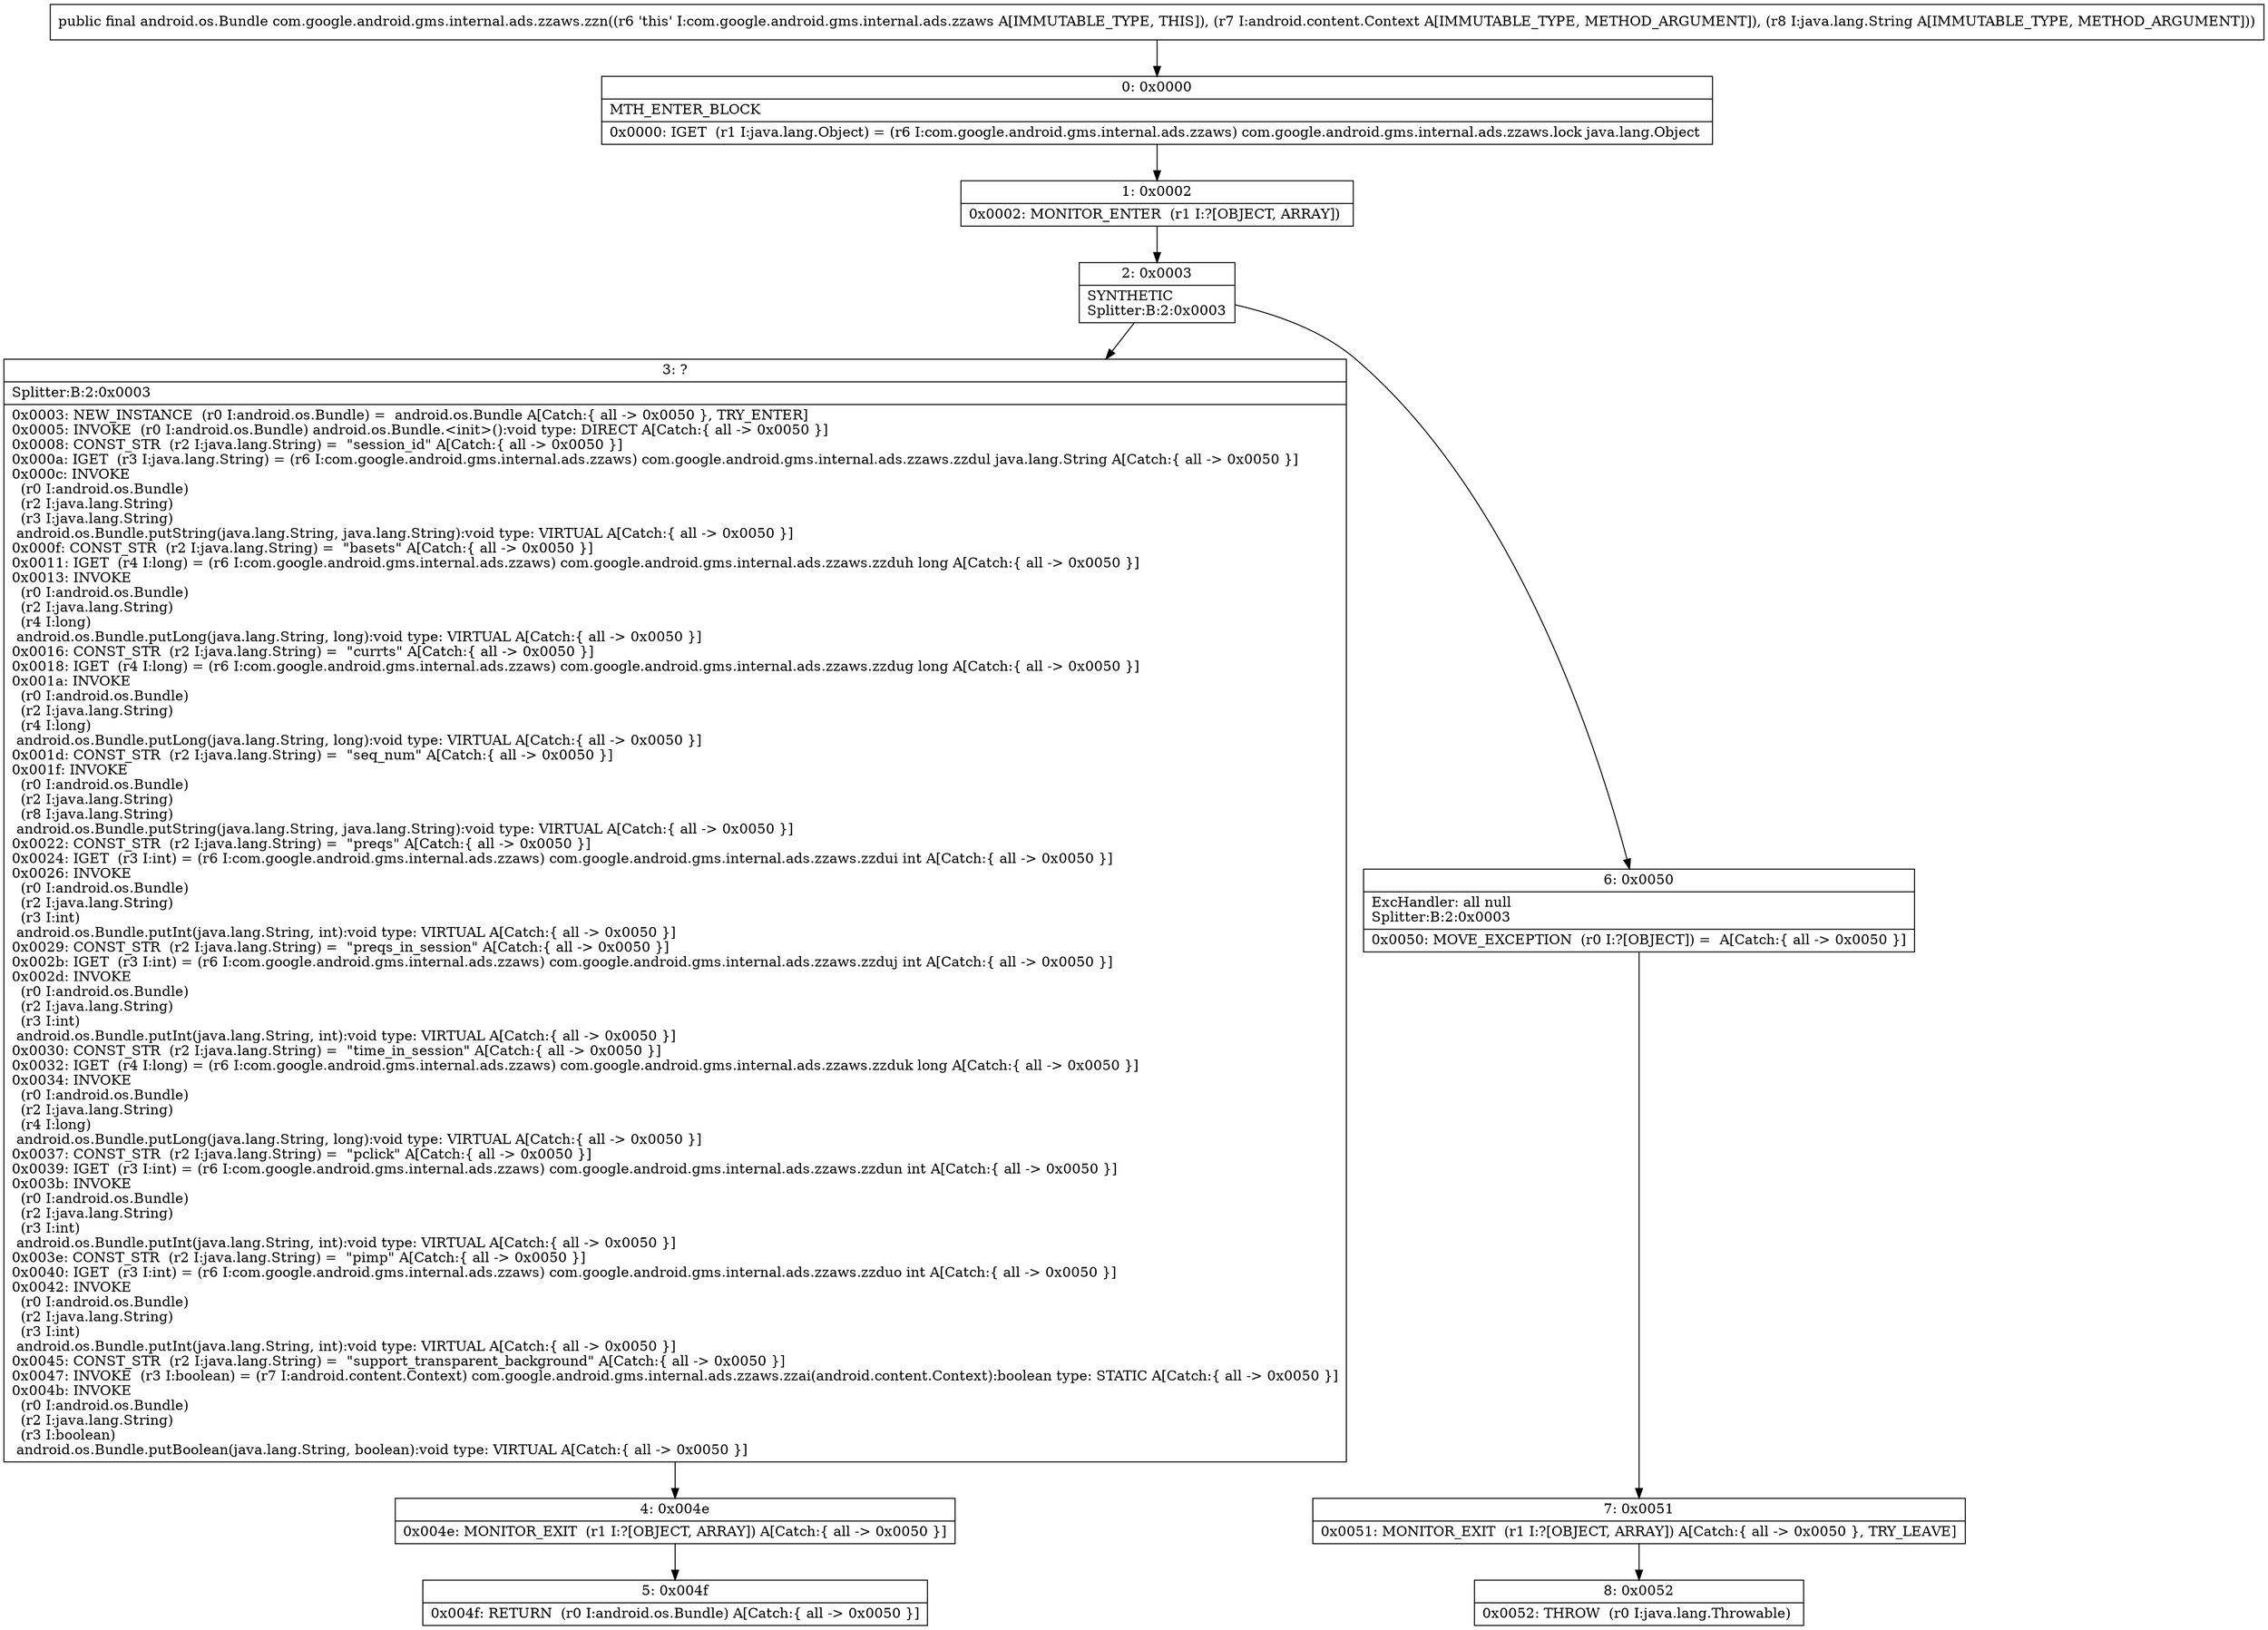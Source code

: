 digraph "CFG forcom.google.android.gms.internal.ads.zzaws.zzn(Landroid\/content\/Context;Ljava\/lang\/String;)Landroid\/os\/Bundle;" {
Node_0 [shape=record,label="{0\:\ 0x0000|MTH_ENTER_BLOCK\l|0x0000: IGET  (r1 I:java.lang.Object) = (r6 I:com.google.android.gms.internal.ads.zzaws) com.google.android.gms.internal.ads.zzaws.lock java.lang.Object \l}"];
Node_1 [shape=record,label="{1\:\ 0x0002|0x0002: MONITOR_ENTER  (r1 I:?[OBJECT, ARRAY]) \l}"];
Node_2 [shape=record,label="{2\:\ 0x0003|SYNTHETIC\lSplitter:B:2:0x0003\l}"];
Node_3 [shape=record,label="{3\:\ ?|Splitter:B:2:0x0003\l|0x0003: NEW_INSTANCE  (r0 I:android.os.Bundle) =  android.os.Bundle A[Catch:\{ all \-\> 0x0050 \}, TRY_ENTER]\l0x0005: INVOKE  (r0 I:android.os.Bundle) android.os.Bundle.\<init\>():void type: DIRECT A[Catch:\{ all \-\> 0x0050 \}]\l0x0008: CONST_STR  (r2 I:java.lang.String) =  \"session_id\" A[Catch:\{ all \-\> 0x0050 \}]\l0x000a: IGET  (r3 I:java.lang.String) = (r6 I:com.google.android.gms.internal.ads.zzaws) com.google.android.gms.internal.ads.zzaws.zzdul java.lang.String A[Catch:\{ all \-\> 0x0050 \}]\l0x000c: INVOKE  \l  (r0 I:android.os.Bundle)\l  (r2 I:java.lang.String)\l  (r3 I:java.lang.String)\l android.os.Bundle.putString(java.lang.String, java.lang.String):void type: VIRTUAL A[Catch:\{ all \-\> 0x0050 \}]\l0x000f: CONST_STR  (r2 I:java.lang.String) =  \"basets\" A[Catch:\{ all \-\> 0x0050 \}]\l0x0011: IGET  (r4 I:long) = (r6 I:com.google.android.gms.internal.ads.zzaws) com.google.android.gms.internal.ads.zzaws.zzduh long A[Catch:\{ all \-\> 0x0050 \}]\l0x0013: INVOKE  \l  (r0 I:android.os.Bundle)\l  (r2 I:java.lang.String)\l  (r4 I:long)\l android.os.Bundle.putLong(java.lang.String, long):void type: VIRTUAL A[Catch:\{ all \-\> 0x0050 \}]\l0x0016: CONST_STR  (r2 I:java.lang.String) =  \"currts\" A[Catch:\{ all \-\> 0x0050 \}]\l0x0018: IGET  (r4 I:long) = (r6 I:com.google.android.gms.internal.ads.zzaws) com.google.android.gms.internal.ads.zzaws.zzdug long A[Catch:\{ all \-\> 0x0050 \}]\l0x001a: INVOKE  \l  (r0 I:android.os.Bundle)\l  (r2 I:java.lang.String)\l  (r4 I:long)\l android.os.Bundle.putLong(java.lang.String, long):void type: VIRTUAL A[Catch:\{ all \-\> 0x0050 \}]\l0x001d: CONST_STR  (r2 I:java.lang.String) =  \"seq_num\" A[Catch:\{ all \-\> 0x0050 \}]\l0x001f: INVOKE  \l  (r0 I:android.os.Bundle)\l  (r2 I:java.lang.String)\l  (r8 I:java.lang.String)\l android.os.Bundle.putString(java.lang.String, java.lang.String):void type: VIRTUAL A[Catch:\{ all \-\> 0x0050 \}]\l0x0022: CONST_STR  (r2 I:java.lang.String) =  \"preqs\" A[Catch:\{ all \-\> 0x0050 \}]\l0x0024: IGET  (r3 I:int) = (r6 I:com.google.android.gms.internal.ads.zzaws) com.google.android.gms.internal.ads.zzaws.zzdui int A[Catch:\{ all \-\> 0x0050 \}]\l0x0026: INVOKE  \l  (r0 I:android.os.Bundle)\l  (r2 I:java.lang.String)\l  (r3 I:int)\l android.os.Bundle.putInt(java.lang.String, int):void type: VIRTUAL A[Catch:\{ all \-\> 0x0050 \}]\l0x0029: CONST_STR  (r2 I:java.lang.String) =  \"preqs_in_session\" A[Catch:\{ all \-\> 0x0050 \}]\l0x002b: IGET  (r3 I:int) = (r6 I:com.google.android.gms.internal.ads.zzaws) com.google.android.gms.internal.ads.zzaws.zzduj int A[Catch:\{ all \-\> 0x0050 \}]\l0x002d: INVOKE  \l  (r0 I:android.os.Bundle)\l  (r2 I:java.lang.String)\l  (r3 I:int)\l android.os.Bundle.putInt(java.lang.String, int):void type: VIRTUAL A[Catch:\{ all \-\> 0x0050 \}]\l0x0030: CONST_STR  (r2 I:java.lang.String) =  \"time_in_session\" A[Catch:\{ all \-\> 0x0050 \}]\l0x0032: IGET  (r4 I:long) = (r6 I:com.google.android.gms.internal.ads.zzaws) com.google.android.gms.internal.ads.zzaws.zzduk long A[Catch:\{ all \-\> 0x0050 \}]\l0x0034: INVOKE  \l  (r0 I:android.os.Bundle)\l  (r2 I:java.lang.String)\l  (r4 I:long)\l android.os.Bundle.putLong(java.lang.String, long):void type: VIRTUAL A[Catch:\{ all \-\> 0x0050 \}]\l0x0037: CONST_STR  (r2 I:java.lang.String) =  \"pclick\" A[Catch:\{ all \-\> 0x0050 \}]\l0x0039: IGET  (r3 I:int) = (r6 I:com.google.android.gms.internal.ads.zzaws) com.google.android.gms.internal.ads.zzaws.zzdun int A[Catch:\{ all \-\> 0x0050 \}]\l0x003b: INVOKE  \l  (r0 I:android.os.Bundle)\l  (r2 I:java.lang.String)\l  (r3 I:int)\l android.os.Bundle.putInt(java.lang.String, int):void type: VIRTUAL A[Catch:\{ all \-\> 0x0050 \}]\l0x003e: CONST_STR  (r2 I:java.lang.String) =  \"pimp\" A[Catch:\{ all \-\> 0x0050 \}]\l0x0040: IGET  (r3 I:int) = (r6 I:com.google.android.gms.internal.ads.zzaws) com.google.android.gms.internal.ads.zzaws.zzduo int A[Catch:\{ all \-\> 0x0050 \}]\l0x0042: INVOKE  \l  (r0 I:android.os.Bundle)\l  (r2 I:java.lang.String)\l  (r3 I:int)\l android.os.Bundle.putInt(java.lang.String, int):void type: VIRTUAL A[Catch:\{ all \-\> 0x0050 \}]\l0x0045: CONST_STR  (r2 I:java.lang.String) =  \"support_transparent_background\" A[Catch:\{ all \-\> 0x0050 \}]\l0x0047: INVOKE  (r3 I:boolean) = (r7 I:android.content.Context) com.google.android.gms.internal.ads.zzaws.zzai(android.content.Context):boolean type: STATIC A[Catch:\{ all \-\> 0x0050 \}]\l0x004b: INVOKE  \l  (r0 I:android.os.Bundle)\l  (r2 I:java.lang.String)\l  (r3 I:boolean)\l android.os.Bundle.putBoolean(java.lang.String, boolean):void type: VIRTUAL A[Catch:\{ all \-\> 0x0050 \}]\l}"];
Node_4 [shape=record,label="{4\:\ 0x004e|0x004e: MONITOR_EXIT  (r1 I:?[OBJECT, ARRAY]) A[Catch:\{ all \-\> 0x0050 \}]\l}"];
Node_5 [shape=record,label="{5\:\ 0x004f|0x004f: RETURN  (r0 I:android.os.Bundle) A[Catch:\{ all \-\> 0x0050 \}]\l}"];
Node_6 [shape=record,label="{6\:\ 0x0050|ExcHandler: all null\lSplitter:B:2:0x0003\l|0x0050: MOVE_EXCEPTION  (r0 I:?[OBJECT]) =  A[Catch:\{ all \-\> 0x0050 \}]\l}"];
Node_7 [shape=record,label="{7\:\ 0x0051|0x0051: MONITOR_EXIT  (r1 I:?[OBJECT, ARRAY]) A[Catch:\{ all \-\> 0x0050 \}, TRY_LEAVE]\l}"];
Node_8 [shape=record,label="{8\:\ 0x0052|0x0052: THROW  (r0 I:java.lang.Throwable) \l}"];
MethodNode[shape=record,label="{public final android.os.Bundle com.google.android.gms.internal.ads.zzaws.zzn((r6 'this' I:com.google.android.gms.internal.ads.zzaws A[IMMUTABLE_TYPE, THIS]), (r7 I:android.content.Context A[IMMUTABLE_TYPE, METHOD_ARGUMENT]), (r8 I:java.lang.String A[IMMUTABLE_TYPE, METHOD_ARGUMENT])) }"];
MethodNode -> Node_0;
Node_0 -> Node_1;
Node_1 -> Node_2;
Node_2 -> Node_3;
Node_2 -> Node_6;
Node_3 -> Node_4;
Node_4 -> Node_5;
Node_6 -> Node_7;
Node_7 -> Node_8;
}

